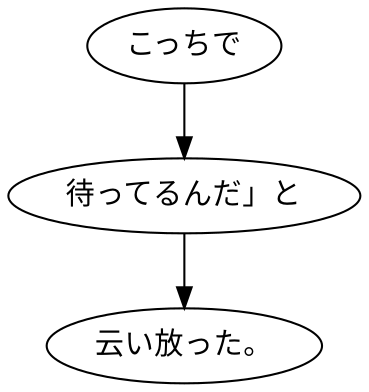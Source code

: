 digraph graph7735 {
	node0 [label="こっちで"];
	node1 [label="待ってるんだ」と"];
	node2 [label="云い放った。"];
	node0 -> node1;
	node1 -> node2;
}
